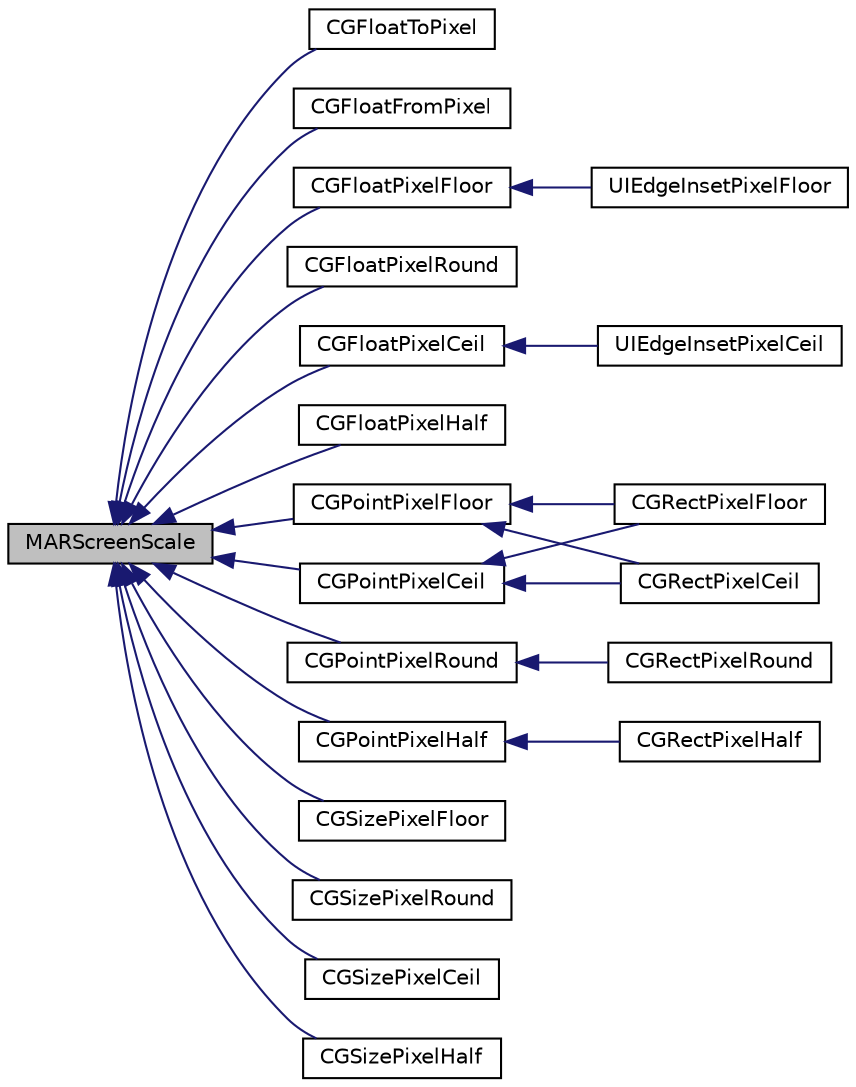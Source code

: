 digraph "MARScreenScale"
{
  edge [fontname="Helvetica",fontsize="10",labelfontname="Helvetica",labelfontsize="10"];
  node [fontname="Helvetica",fontsize="10",shape=record];
  rankdir="LR";
  Node118 [label="MARScreenScale",height=0.2,width=0.4,color="black", fillcolor="grey75", style="filled", fontcolor="black"];
  Node118 -> Node119 [dir="back",color="midnightblue",fontsize="10",style="solid",fontname="Helvetica"];
  Node119 [label="CGFloatToPixel",height=0.2,width=0.4,color="black", fillcolor="white", style="filled",URL="$_m_a_r_c_g_utilities_8h.html#adf467e012d00cd676379e5bd4a4541af",tooltip="Convert point to pixel. "];
  Node118 -> Node120 [dir="back",color="midnightblue",fontsize="10",style="solid",fontname="Helvetica"];
  Node120 [label="CGFloatFromPixel",height=0.2,width=0.4,color="black", fillcolor="white", style="filled",URL="$_m_a_r_c_g_utilities_8h.html#a90ec939aa2770e2535b1c7a032eeae64",tooltip="Convert pixel to point. "];
  Node118 -> Node121 [dir="back",color="midnightblue",fontsize="10",style="solid",fontname="Helvetica"];
  Node121 [label="CGFloatPixelFloor",height=0.2,width=0.4,color="black", fillcolor="white", style="filled",URL="$_m_a_r_c_g_utilities_8h.html#a3879b71a31a181b2d04d1b624a7542ba",tooltip="floor point value for pixel-aligned "];
  Node121 -> Node122 [dir="back",color="midnightblue",fontsize="10",style="solid",fontname="Helvetica"];
  Node122 [label="UIEdgeInsetPixelFloor",height=0.2,width=0.4,color="black", fillcolor="white", style="filled",URL="$_m_a_r_c_g_utilities_8h.html#a246f04e5508b9724b94dc176fc7133bd",tooltip="floor UIEdgeInset for pixel-aligned "];
  Node118 -> Node123 [dir="back",color="midnightblue",fontsize="10",style="solid",fontname="Helvetica"];
  Node123 [label="CGFloatPixelRound",height=0.2,width=0.4,color="black", fillcolor="white", style="filled",URL="$_m_a_r_c_g_utilities_8h.html#ab455a986f2241eb33ebf6ba1b45d44df",tooltip="round point value for pixel-aligned "];
  Node118 -> Node124 [dir="back",color="midnightblue",fontsize="10",style="solid",fontname="Helvetica"];
  Node124 [label="CGFloatPixelCeil",height=0.2,width=0.4,color="black", fillcolor="white", style="filled",URL="$_m_a_r_c_g_utilities_8h.html#a05652e09d2e6887d58e6188f16a9aa0a",tooltip="ceil point value for pixel-aligned "];
  Node124 -> Node125 [dir="back",color="midnightblue",fontsize="10",style="solid",fontname="Helvetica"];
  Node125 [label="UIEdgeInsetPixelCeil",height=0.2,width=0.4,color="black", fillcolor="white", style="filled",URL="$_m_a_r_c_g_utilities_8h.html#a73386200433fd3cf863fc7e6815b8288",tooltip="ceil UIEdgeInset for pixel-aligned "];
  Node118 -> Node126 [dir="back",color="midnightblue",fontsize="10",style="solid",fontname="Helvetica"];
  Node126 [label="CGFloatPixelHalf",height=0.2,width=0.4,color="black", fillcolor="white", style="filled",URL="$_m_a_r_c_g_utilities_8h.html#a27693a3cc9805c7ddd48f2e59506e9d5",tooltip="round point value to .5 pixel for path stroke (odd pixel line width pixel-aligned) ..."];
  Node118 -> Node127 [dir="back",color="midnightblue",fontsize="10",style="solid",fontname="Helvetica"];
  Node127 [label="CGPointPixelFloor",height=0.2,width=0.4,color="black", fillcolor="white", style="filled",URL="$_m_a_r_c_g_utilities_8h.html#a211b144cfa30f114294e37aaaac933b4",tooltip="floor point value for pixel-aligned "];
  Node127 -> Node128 [dir="back",color="midnightblue",fontsize="10",style="solid",fontname="Helvetica"];
  Node128 [label="CGRectPixelFloor",height=0.2,width=0.4,color="black", fillcolor="white", style="filled",URL="$_m_a_r_c_g_utilities_8h.html#adbf0da352bb1f181e4bd5a87f7168b48",tooltip="floor point value for pixel-aligned "];
  Node127 -> Node129 [dir="back",color="midnightblue",fontsize="10",style="solid",fontname="Helvetica"];
  Node129 [label="CGRectPixelCeil",height=0.2,width=0.4,color="black", fillcolor="white", style="filled",URL="$_m_a_r_c_g_utilities_8h.html#aedfa1fcc3497f79ba944dccdc7e34bdf",tooltip="ceil point value for pixel-aligned "];
  Node118 -> Node130 [dir="back",color="midnightblue",fontsize="10",style="solid",fontname="Helvetica"];
  Node130 [label="CGPointPixelRound",height=0.2,width=0.4,color="black", fillcolor="white", style="filled",URL="$_m_a_r_c_g_utilities_8h.html#a11b21d0365206be5efed58195bb5eea6",tooltip="round point value for pixel-aligned "];
  Node130 -> Node131 [dir="back",color="midnightblue",fontsize="10",style="solid",fontname="Helvetica"];
  Node131 [label="CGRectPixelRound",height=0.2,width=0.4,color="black", fillcolor="white", style="filled",URL="$_m_a_r_c_g_utilities_8h.html#acabf5bbbb46b27e13e26a88d0206a18f",tooltip="round point value for pixel-aligned "];
  Node118 -> Node132 [dir="back",color="midnightblue",fontsize="10",style="solid",fontname="Helvetica"];
  Node132 [label="CGPointPixelCeil",height=0.2,width=0.4,color="black", fillcolor="white", style="filled",URL="$_m_a_r_c_g_utilities_8h.html#ad73d9e5363cb17531f6d97a30d458194",tooltip="ceil point value for pixel-aligned "];
  Node132 -> Node128 [dir="back",color="midnightblue",fontsize="10",style="solid",fontname="Helvetica"];
  Node132 -> Node129 [dir="back",color="midnightblue",fontsize="10",style="solid",fontname="Helvetica"];
  Node118 -> Node133 [dir="back",color="midnightblue",fontsize="10",style="solid",fontname="Helvetica"];
  Node133 [label="CGPointPixelHalf",height=0.2,width=0.4,color="black", fillcolor="white", style="filled",URL="$_m_a_r_c_g_utilities_8h.html#a9d8838903bf54636196f1b276e0da5c6",tooltip="round point value to .5 pixel for path stroke (odd pixel line width pixel-aligned) ..."];
  Node133 -> Node134 [dir="back",color="midnightblue",fontsize="10",style="solid",fontname="Helvetica"];
  Node134 [label="CGRectPixelHalf",height=0.2,width=0.4,color="black", fillcolor="white", style="filled",URL="$_m_a_r_c_g_utilities_8h.html#a7636fb0d1c669351982fddb02c3f43a7",tooltip="round point value to .5 pixel for path stroke (odd pixel line width pixel-aligned) ..."];
  Node118 -> Node135 [dir="back",color="midnightblue",fontsize="10",style="solid",fontname="Helvetica"];
  Node135 [label="CGSizePixelFloor",height=0.2,width=0.4,color="black", fillcolor="white", style="filled",URL="$_m_a_r_c_g_utilities_8h.html#ae008a0174c98cbc115246732330a1175",tooltip="floor point value for pixel-aligned "];
  Node118 -> Node136 [dir="back",color="midnightblue",fontsize="10",style="solid",fontname="Helvetica"];
  Node136 [label="CGSizePixelRound",height=0.2,width=0.4,color="black", fillcolor="white", style="filled",URL="$_m_a_r_c_g_utilities_8h.html#a3505ead2eefb60fa3638cccbd275e34b",tooltip="round point value for pixel-aligned "];
  Node118 -> Node137 [dir="back",color="midnightblue",fontsize="10",style="solid",fontname="Helvetica"];
  Node137 [label="CGSizePixelCeil",height=0.2,width=0.4,color="black", fillcolor="white", style="filled",URL="$_m_a_r_c_g_utilities_8h.html#a238585dfa5db3e090dbfd4505fd63992",tooltip="ceil point value for pixel-aligned "];
  Node118 -> Node138 [dir="back",color="midnightblue",fontsize="10",style="solid",fontname="Helvetica"];
  Node138 [label="CGSizePixelHalf",height=0.2,width=0.4,color="black", fillcolor="white", style="filled",URL="$_m_a_r_c_g_utilities_8h.html#a431ddab700f5f28adecc5e55d75fe114",tooltip="round point value to .5 pixel for path stroke (odd pixel line width pixel-aligned) ..."];
}

